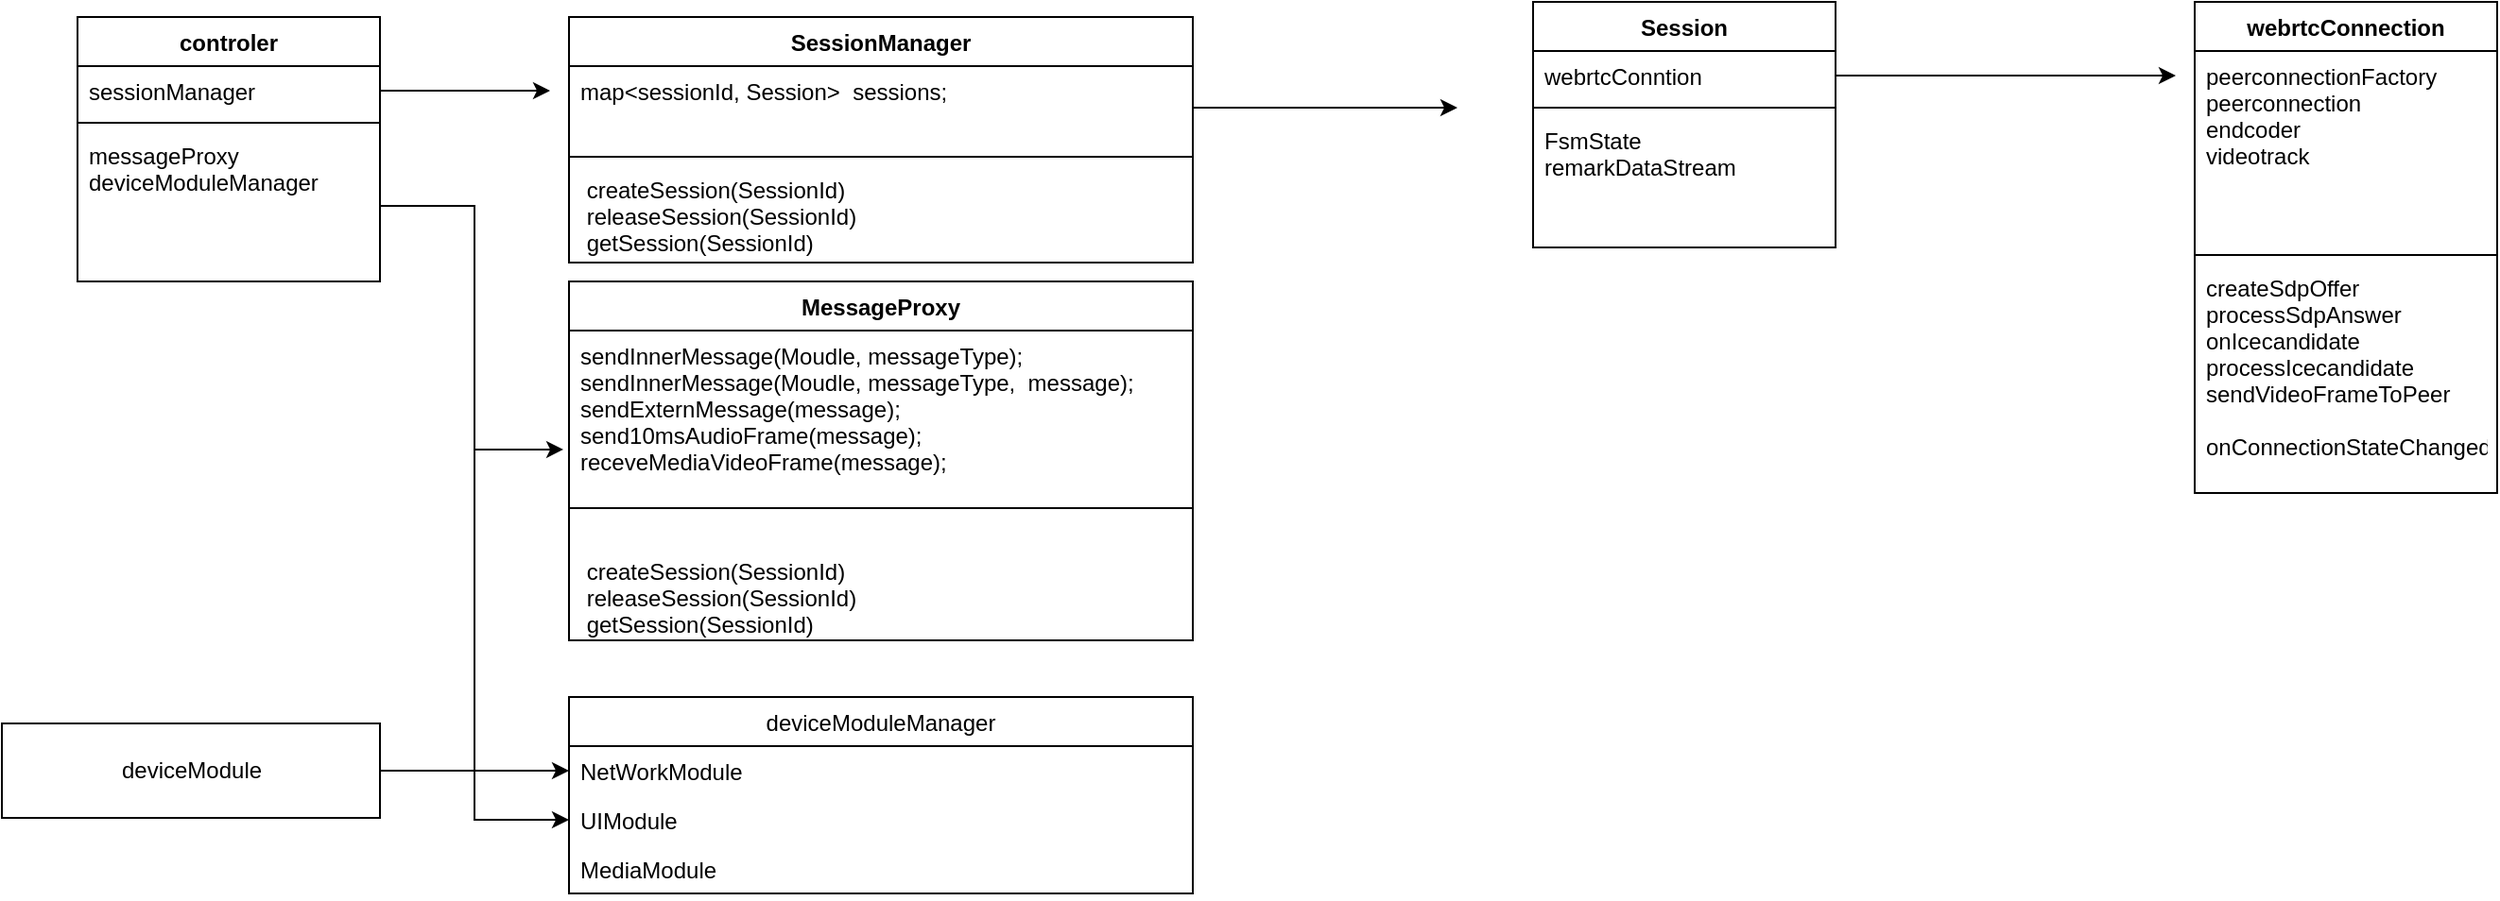 <mxfile version="16.2.4" type="github">
  <diagram id="gFjYSwrSERhMv7Xi0AEe" name="第 1 页">
    <mxGraphModel dx="1329" dy="762" grid="1" gridSize="10" guides="1" tooltips="1" connect="1" arrows="1" fold="1" page="1" pageScale="1" pageWidth="1169" pageHeight="827" math="0" shadow="0">
      <root>
        <mxCell id="0" />
        <mxCell id="1" parent="0" />
        <mxCell id="W_twcHSUgssiMBfu7XOb-1" value="controler" style="swimlane;fontStyle=1;align=center;verticalAlign=top;childLayout=stackLayout;horizontal=1;startSize=26;horizontalStack=0;resizeParent=1;resizeParentMax=0;resizeLast=0;collapsible=1;marginBottom=0;" vertex="1" parent="1">
          <mxGeometry x="60" y="130" width="160" height="140" as="geometry" />
        </mxCell>
        <mxCell id="W_twcHSUgssiMBfu7XOb-2" value="sessionManager" style="text;strokeColor=none;fillColor=none;align=left;verticalAlign=top;spacingLeft=4;spacingRight=4;overflow=hidden;rotatable=0;points=[[0,0.5],[1,0.5]];portConstraint=eastwest;" vertex="1" parent="W_twcHSUgssiMBfu7XOb-1">
          <mxGeometry y="26" width="160" height="26" as="geometry" />
        </mxCell>
        <mxCell id="W_twcHSUgssiMBfu7XOb-3" value="" style="line;strokeWidth=1;fillColor=none;align=left;verticalAlign=middle;spacingTop=-1;spacingLeft=3;spacingRight=3;rotatable=0;labelPosition=right;points=[];portConstraint=eastwest;" vertex="1" parent="W_twcHSUgssiMBfu7XOb-1">
          <mxGeometry y="52" width="160" height="8" as="geometry" />
        </mxCell>
        <mxCell id="W_twcHSUgssiMBfu7XOb-4" value="messageProxy&#xa;deviceModuleManager" style="text;strokeColor=none;fillColor=none;align=left;verticalAlign=top;spacingLeft=4;spacingRight=4;overflow=hidden;rotatable=0;points=[[0,0.5],[1,0.5]];portConstraint=eastwest;" vertex="1" parent="W_twcHSUgssiMBfu7XOb-1">
          <mxGeometry y="60" width="160" height="80" as="geometry" />
        </mxCell>
        <mxCell id="W_twcHSUgssiMBfu7XOb-5" value="Session" style="swimlane;fontStyle=1;align=center;verticalAlign=top;childLayout=stackLayout;horizontal=1;startSize=26;horizontalStack=0;resizeParent=1;resizeParentMax=0;resizeLast=0;collapsible=1;marginBottom=0;" vertex="1" parent="1">
          <mxGeometry x="830" y="122" width="160" height="130" as="geometry" />
        </mxCell>
        <mxCell id="W_twcHSUgssiMBfu7XOb-6" value="webrtcConntion" style="text;strokeColor=none;fillColor=none;align=left;verticalAlign=top;spacingLeft=4;spacingRight=4;overflow=hidden;rotatable=0;points=[[0,0.5],[1,0.5]];portConstraint=eastwest;" vertex="1" parent="W_twcHSUgssiMBfu7XOb-5">
          <mxGeometry y="26" width="160" height="26" as="geometry" />
        </mxCell>
        <mxCell id="W_twcHSUgssiMBfu7XOb-7" value="" style="line;strokeWidth=1;fillColor=none;align=left;verticalAlign=middle;spacingTop=-1;spacingLeft=3;spacingRight=3;rotatable=0;labelPosition=right;points=[];portConstraint=eastwest;" vertex="1" parent="W_twcHSUgssiMBfu7XOb-5">
          <mxGeometry y="52" width="160" height="8" as="geometry" />
        </mxCell>
        <mxCell id="W_twcHSUgssiMBfu7XOb-8" value="FsmState&#xa;remarkDataStream " style="text;strokeColor=none;fillColor=none;align=left;verticalAlign=top;spacingLeft=4;spacingRight=4;overflow=hidden;rotatable=0;points=[[0,0.5],[1,0.5]];portConstraint=eastwest;" vertex="1" parent="W_twcHSUgssiMBfu7XOb-5">
          <mxGeometry y="60" width="160" height="70" as="geometry" />
        </mxCell>
        <mxCell id="W_twcHSUgssiMBfu7XOb-20" value="SessionManager" style="swimlane;fontStyle=1;align=center;verticalAlign=top;childLayout=stackLayout;horizontal=1;startSize=26;horizontalStack=0;resizeParent=1;resizeParentMax=0;resizeLast=0;collapsible=1;marginBottom=0;" vertex="1" parent="1">
          <mxGeometry x="320" y="130" width="330" height="130" as="geometry" />
        </mxCell>
        <mxCell id="W_twcHSUgssiMBfu7XOb-21" value="map&lt;sessionId, Session&gt;  sessions;&#xa;&#xa;" style="text;strokeColor=none;fillColor=none;align=left;verticalAlign=top;spacingLeft=4;spacingRight=4;overflow=hidden;rotatable=0;points=[[0,0.5],[1,0.5]];portConstraint=eastwest;" vertex="1" parent="W_twcHSUgssiMBfu7XOb-20">
          <mxGeometry y="26" width="330" height="44" as="geometry" />
        </mxCell>
        <mxCell id="W_twcHSUgssiMBfu7XOb-22" value="" style="line;strokeWidth=1;fillColor=none;align=left;verticalAlign=middle;spacingTop=-1;spacingLeft=3;spacingRight=3;rotatable=0;labelPosition=right;points=[];portConstraint=eastwest;" vertex="1" parent="W_twcHSUgssiMBfu7XOb-20">
          <mxGeometry y="70" width="330" height="8" as="geometry" />
        </mxCell>
        <mxCell id="W_twcHSUgssiMBfu7XOb-23" value=" createSession(SessionId)&#xa; releaseSession(SessionId)&#xa; getSession(SessionId)&#xa; " style="text;strokeColor=none;fillColor=none;align=left;verticalAlign=top;spacingLeft=4;spacingRight=4;overflow=hidden;rotatable=0;points=[[0,0.5],[1,0.5]];portConstraint=eastwest;" vertex="1" parent="W_twcHSUgssiMBfu7XOb-20">
          <mxGeometry y="78" width="330" height="52" as="geometry" />
        </mxCell>
        <mxCell id="W_twcHSUgssiMBfu7XOb-29" style="edgeStyle=orthogonalEdgeStyle;rounded=0;orthogonalLoop=1;jettySize=auto;html=1;exitX=1;exitY=0.5;exitDx=0;exitDy=0;" edge="1" parent="1" source="W_twcHSUgssiMBfu7XOb-2">
          <mxGeometry relative="1" as="geometry">
            <mxPoint x="310" y="169" as="targetPoint" />
          </mxGeometry>
        </mxCell>
        <mxCell id="W_twcHSUgssiMBfu7XOb-32" value="MessageProxy" style="swimlane;fontStyle=1;align=center;verticalAlign=top;childLayout=stackLayout;horizontal=1;startSize=26;horizontalStack=0;resizeParent=1;resizeParentMax=0;resizeLast=0;collapsible=1;marginBottom=0;" vertex="1" parent="1">
          <mxGeometry x="320" y="270" width="330" height="190" as="geometry" />
        </mxCell>
        <mxCell id="W_twcHSUgssiMBfu7XOb-33" value="sendInnerMessage(Moudle, messageType);&#xa;sendInnerMessage(Moudle, messageType,  message);&#xa;sendExternMessage(message);&#xa;send10msAudioFrame(message);&#xa;receveMediaVideoFrame(message);" style="text;strokeColor=none;fillColor=none;align=left;verticalAlign=top;spacingLeft=4;spacingRight=4;overflow=hidden;rotatable=0;points=[[0,0.5],[1,0.5]];portConstraint=eastwest;" vertex="1" parent="W_twcHSUgssiMBfu7XOb-32">
          <mxGeometry y="26" width="330" height="74" as="geometry" />
        </mxCell>
        <mxCell id="W_twcHSUgssiMBfu7XOb-34" value="" style="line;strokeWidth=1;fillColor=none;align=left;verticalAlign=middle;spacingTop=-1;spacingLeft=3;spacingRight=3;rotatable=0;labelPosition=right;points=[];portConstraint=eastwest;" vertex="1" parent="W_twcHSUgssiMBfu7XOb-32">
          <mxGeometry y="100" width="330" height="40" as="geometry" />
        </mxCell>
        <mxCell id="W_twcHSUgssiMBfu7XOb-35" value=" createSession(SessionId)&#xa; releaseSession(SessionId)&#xa; getSession(SessionId)&#xa; " style="text;strokeColor=none;fillColor=none;align=left;verticalAlign=top;spacingLeft=4;spacingRight=4;overflow=hidden;rotatable=0;points=[[0,0.5],[1,0.5]];portConstraint=eastwest;" vertex="1" parent="W_twcHSUgssiMBfu7XOb-32">
          <mxGeometry y="140" width="330" height="50" as="geometry" />
        </mxCell>
        <mxCell id="W_twcHSUgssiMBfu7XOb-36" style="edgeStyle=orthogonalEdgeStyle;rounded=0;orthogonalLoop=1;jettySize=auto;html=1;exitX=1;exitY=0.5;exitDx=0;exitDy=0;entryX=-0.009;entryY=0.851;entryDx=0;entryDy=0;entryPerimeter=0;" edge="1" parent="1" source="W_twcHSUgssiMBfu7XOb-4" target="W_twcHSUgssiMBfu7XOb-33">
          <mxGeometry relative="1" as="geometry" />
        </mxCell>
        <mxCell id="W_twcHSUgssiMBfu7XOb-37" value="webrtcConnection" style="swimlane;fontStyle=1;align=center;verticalAlign=top;childLayout=stackLayout;horizontal=1;startSize=26;horizontalStack=0;resizeParent=1;resizeParentMax=0;resizeLast=0;collapsible=1;marginBottom=0;" vertex="1" parent="1">
          <mxGeometry x="1180" y="122" width="160" height="260" as="geometry" />
        </mxCell>
        <mxCell id="W_twcHSUgssiMBfu7XOb-38" value="peerconnectionFactory&#xa;peerconnection&#xa;endcoder&#xa;videotrack" style="text;strokeColor=none;fillColor=none;align=left;verticalAlign=top;spacingLeft=4;spacingRight=4;overflow=hidden;rotatable=0;points=[[0,0.5],[1,0.5]];portConstraint=eastwest;" vertex="1" parent="W_twcHSUgssiMBfu7XOb-37">
          <mxGeometry y="26" width="160" height="104" as="geometry" />
        </mxCell>
        <mxCell id="W_twcHSUgssiMBfu7XOb-39" value="" style="line;strokeWidth=1;fillColor=none;align=left;verticalAlign=middle;spacingTop=-1;spacingLeft=3;spacingRight=3;rotatable=0;labelPosition=right;points=[];portConstraint=eastwest;" vertex="1" parent="W_twcHSUgssiMBfu7XOb-37">
          <mxGeometry y="130" width="160" height="8" as="geometry" />
        </mxCell>
        <mxCell id="W_twcHSUgssiMBfu7XOb-40" value="createSdpOffer&#xa;processSdpAnswer&#xa;onIcecandidate&#xa;processIcecandidate&#xa;sendVideoFrameToPeer&#xa;&#xa;onConnectionStateChanged" style="text;strokeColor=none;fillColor=none;align=left;verticalAlign=top;spacingLeft=4;spacingRight=4;overflow=hidden;rotatable=0;points=[[0,0.5],[1,0.5]];portConstraint=eastwest;" vertex="1" parent="W_twcHSUgssiMBfu7XOb-37">
          <mxGeometry y="138" width="160" height="122" as="geometry" />
        </mxCell>
        <mxCell id="W_twcHSUgssiMBfu7XOb-46" style="edgeStyle=orthogonalEdgeStyle;rounded=0;orthogonalLoop=1;jettySize=auto;html=1;" edge="1" parent="1" source="W_twcHSUgssiMBfu7XOb-21">
          <mxGeometry relative="1" as="geometry">
            <mxPoint x="790" y="178" as="targetPoint" />
          </mxGeometry>
        </mxCell>
        <mxCell id="W_twcHSUgssiMBfu7XOb-47" style="edgeStyle=orthogonalEdgeStyle;rounded=0;orthogonalLoop=1;jettySize=auto;html=1;" edge="1" parent="1" source="W_twcHSUgssiMBfu7XOb-6">
          <mxGeometry relative="1" as="geometry">
            <mxPoint x="1170" y="161" as="targetPoint" />
          </mxGeometry>
        </mxCell>
        <mxCell id="W_twcHSUgssiMBfu7XOb-49" value="deviceModuleManager" style="swimlane;fontStyle=0;childLayout=stackLayout;horizontal=1;startSize=26;fillColor=none;horizontalStack=0;resizeParent=1;resizeParentMax=0;resizeLast=0;collapsible=1;marginBottom=0;" vertex="1" parent="1">
          <mxGeometry x="320" y="490" width="330" height="104" as="geometry" />
        </mxCell>
        <mxCell id="W_twcHSUgssiMBfu7XOb-50" value="NetWorkModule" style="text;strokeColor=none;fillColor=none;align=left;verticalAlign=top;spacingLeft=4;spacingRight=4;overflow=hidden;rotatable=0;points=[[0,0.5],[1,0.5]];portConstraint=eastwest;" vertex="1" parent="W_twcHSUgssiMBfu7XOb-49">
          <mxGeometry y="26" width="330" height="26" as="geometry" />
        </mxCell>
        <mxCell id="W_twcHSUgssiMBfu7XOb-51" value="UIModule" style="text;strokeColor=none;fillColor=none;align=left;verticalAlign=top;spacingLeft=4;spacingRight=4;overflow=hidden;rotatable=0;points=[[0,0.5],[1,0.5]];portConstraint=eastwest;" vertex="1" parent="W_twcHSUgssiMBfu7XOb-49">
          <mxGeometry y="52" width="330" height="26" as="geometry" />
        </mxCell>
        <mxCell id="W_twcHSUgssiMBfu7XOb-52" value="MediaModule" style="text;strokeColor=none;fillColor=none;align=left;verticalAlign=top;spacingLeft=4;spacingRight=4;overflow=hidden;rotatable=0;points=[[0,0.5],[1,0.5]];portConstraint=eastwest;" vertex="1" parent="W_twcHSUgssiMBfu7XOb-49">
          <mxGeometry y="78" width="330" height="26" as="geometry" />
        </mxCell>
        <mxCell id="W_twcHSUgssiMBfu7XOb-54" style="edgeStyle=orthogonalEdgeStyle;rounded=0;orthogonalLoop=1;jettySize=auto;html=1;exitX=1;exitY=0.5;exitDx=0;exitDy=0;entryX=0;entryY=0.5;entryDx=0;entryDy=0;" edge="1" parent="1" source="W_twcHSUgssiMBfu7XOb-4" target="W_twcHSUgssiMBfu7XOb-51">
          <mxGeometry relative="1" as="geometry" />
        </mxCell>
        <mxCell id="W_twcHSUgssiMBfu7XOb-56" style="edgeStyle=orthogonalEdgeStyle;rounded=0;orthogonalLoop=1;jettySize=auto;html=1;exitX=1;exitY=0.5;exitDx=0;exitDy=0;entryX=0;entryY=0.5;entryDx=0;entryDy=0;" edge="1" parent="1" source="W_twcHSUgssiMBfu7XOb-55" target="W_twcHSUgssiMBfu7XOb-50">
          <mxGeometry relative="1" as="geometry" />
        </mxCell>
        <mxCell id="W_twcHSUgssiMBfu7XOb-55" value="deviceModule" style="html=1;" vertex="1" parent="1">
          <mxGeometry x="20" y="504" width="200" height="50" as="geometry" />
        </mxCell>
      </root>
    </mxGraphModel>
  </diagram>
</mxfile>
